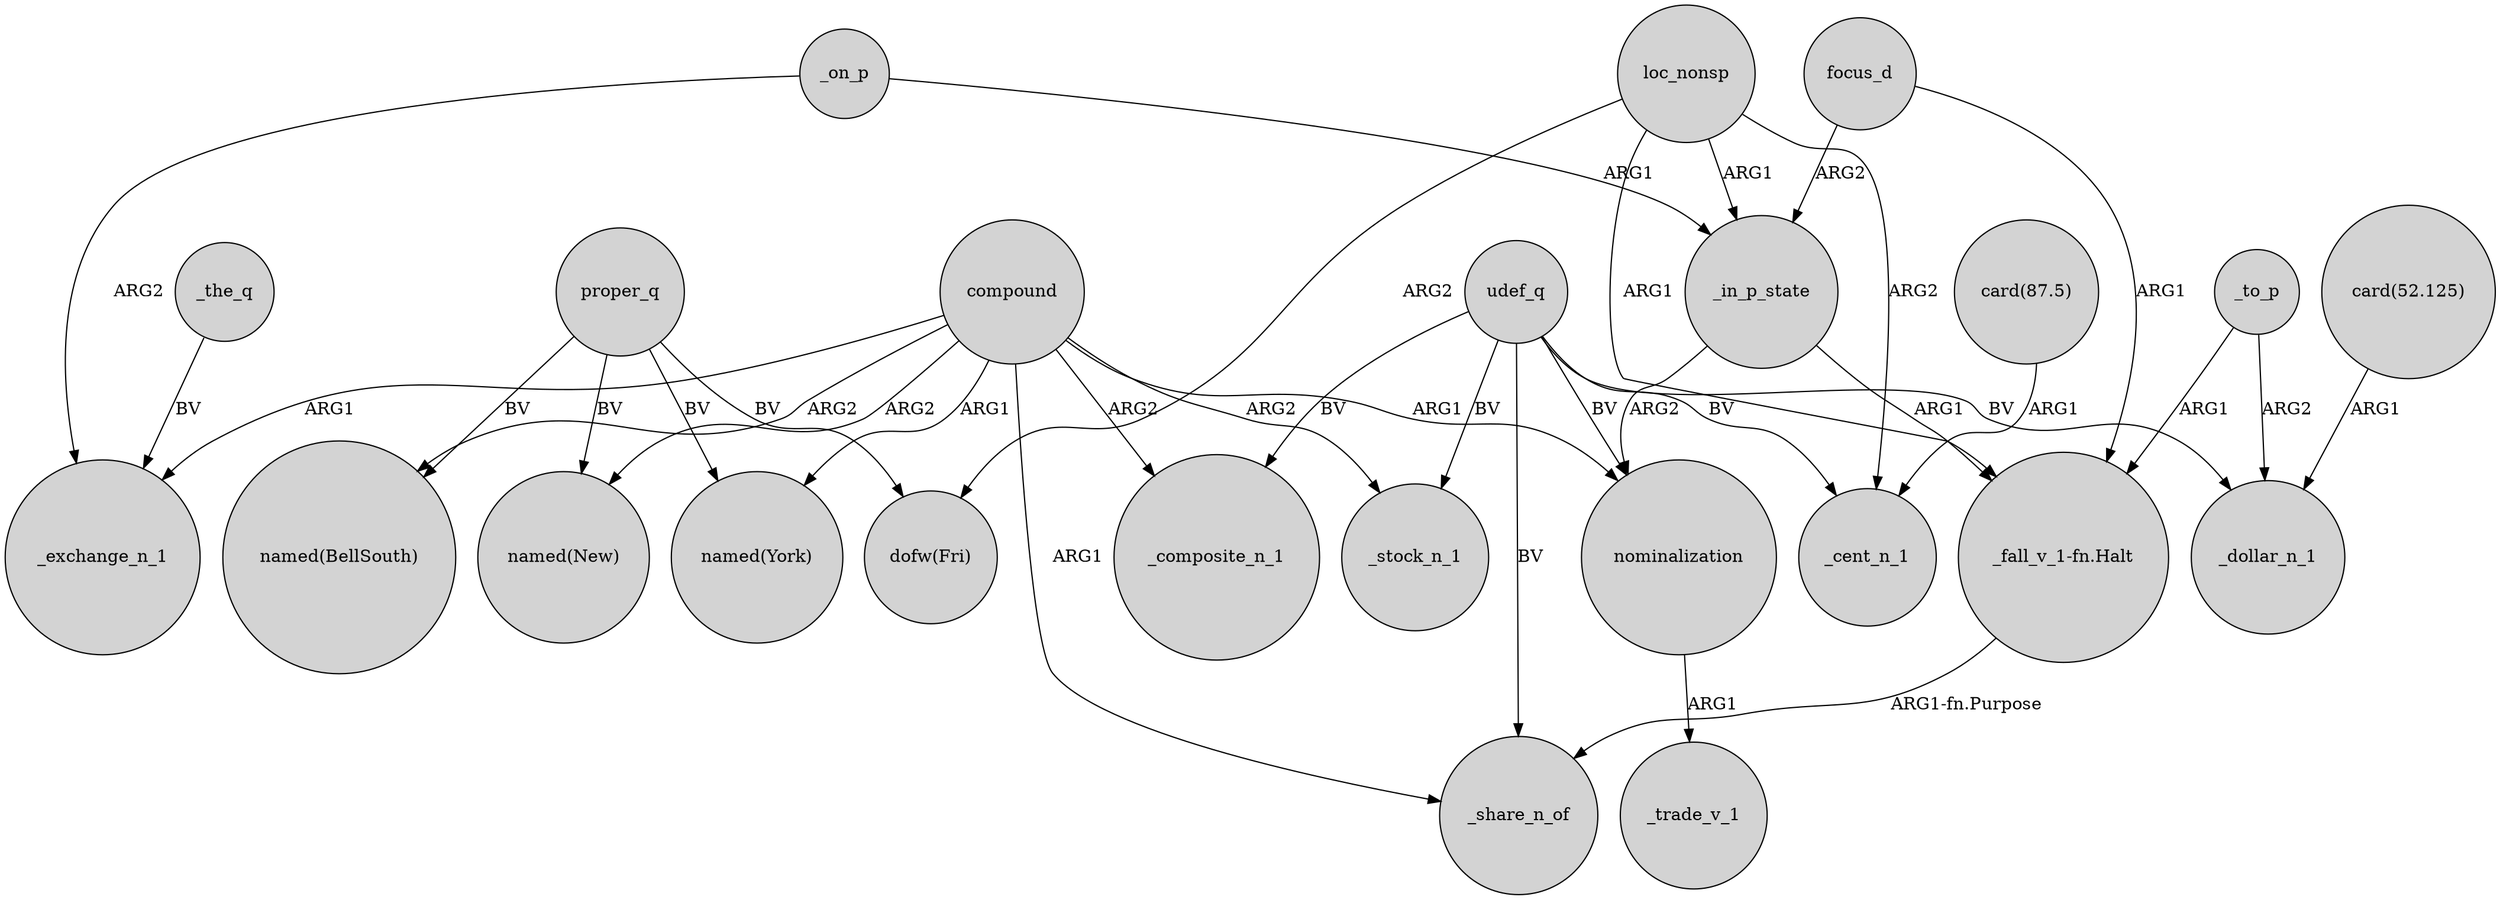 digraph {
	node [shape=circle style=filled]
	_on_p -> _in_p_state [label=ARG1]
	_in_p_state -> nominalization [label=ARG2]
	focus_d -> _in_p_state [label=ARG2]
	"card(87.5)" -> _cent_n_1 [label=ARG1]
	proper_q -> "dofw(Fri)" [label=BV]
	compound -> "named(New)" [label=ARG2]
	compound -> _share_n_of [label=ARG1]
	loc_nonsp -> "dofw(Fri)" [label=ARG2]
	focus_d -> "_fall_v_1-fn.Halt" [label=ARG1]
	proper_q -> "named(New)" [label=BV]
	udef_q -> nominalization [label=BV]
	_to_p -> _dollar_n_1 [label=ARG2]
	proper_q -> "named(BellSouth)" [label=BV]
	"_fall_v_1-fn.Halt" -> _share_n_of [label="ARG1-fn.Purpose"]
	_on_p -> _exchange_n_1 [label=ARG2]
	udef_q -> _cent_n_1 [label=BV]
	"card(52.125)" -> _dollar_n_1 [label=ARG1]
	compound -> _exchange_n_1 [label=ARG1]
	loc_nonsp -> _cent_n_1 [label=ARG2]
	proper_q -> "named(York)" [label=BV]
	compound -> nominalization [label=ARG1]
	loc_nonsp -> "_fall_v_1-fn.Halt" [label=ARG1]
	udef_q -> _stock_n_1 [label=BV]
	compound -> "named(BellSouth)" [label=ARG2]
	udef_q -> _share_n_of [label=BV]
	compound -> _stock_n_1 [label=ARG2]
	udef_q -> _dollar_n_1 [label=BV]
	_in_p_state -> "_fall_v_1-fn.Halt" [label=ARG1]
	udef_q -> _composite_n_1 [label=BV]
	compound -> "named(York)" [label=ARG1]
	_the_q -> _exchange_n_1 [label=BV]
	compound -> _composite_n_1 [label=ARG2]
	_to_p -> "_fall_v_1-fn.Halt" [label=ARG1]
	loc_nonsp -> _in_p_state [label=ARG1]
	nominalization -> _trade_v_1 [label=ARG1]
}
